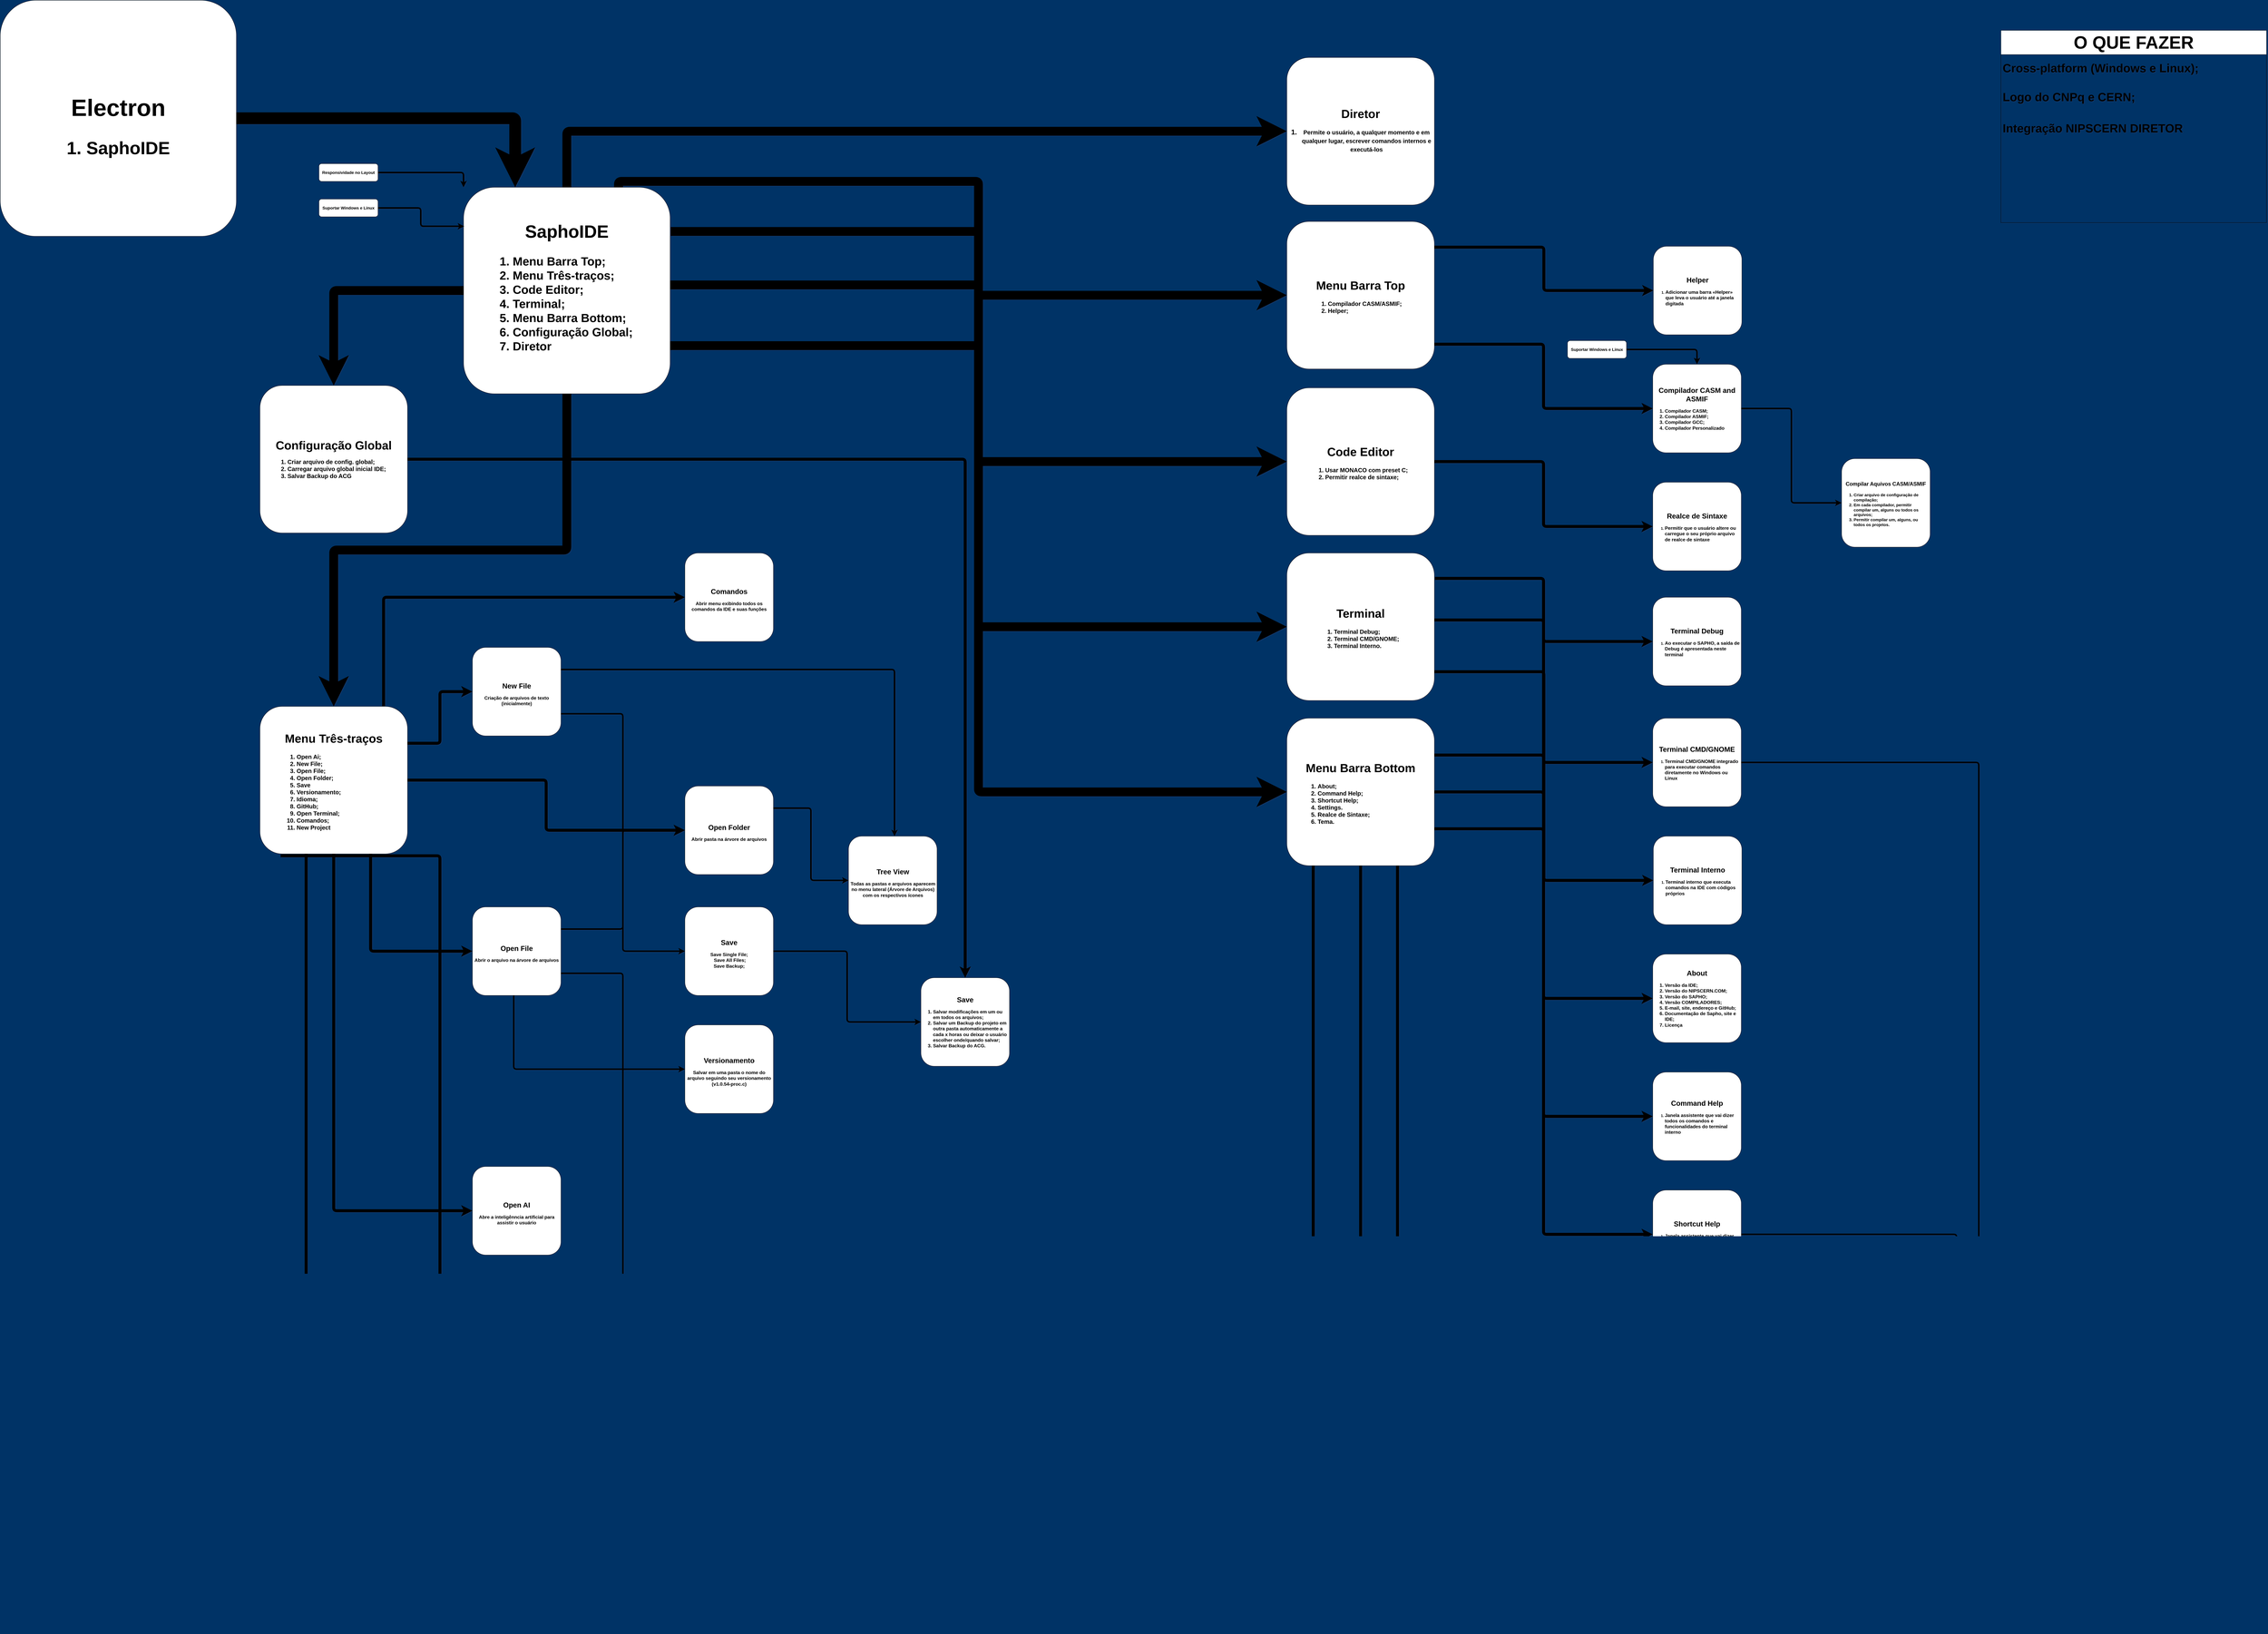 <mxfile version="24.5.3" type="device">
  <diagram name="Page-1" id="b91fa0-4r-KIM6ygSlS2">
    <mxGraphModel dx="19600" dy="12480" grid="0" gridSize="10" guides="1" tooltips="1" connect="0" arrows="1" fold="1" page="1" pageScale="1" pageWidth="2000" pageHeight="2000" background="#003366" math="0" shadow="1">
      <root>
        <mxCell id="0" />
        <mxCell id="1" parent="0" />
        <mxCell id="cDjqPKhRoQ2kevbqQMxa-1" value="&lt;h1 style=&quot;font-size: 40px;&quot;&gt;&lt;span style=&quot;background-color: initial;&quot;&gt;&lt;font style=&quot;font-size: 40px;&quot;&gt;Menu Três-traços&lt;/font&gt;&lt;/span&gt;&lt;/h1&gt;&lt;div style=&quot;font-size: 20px;&quot;&gt;&lt;ol&gt;&lt;li style=&quot;text-align: left;&quot;&gt;&lt;span style=&quot;background-color: initial;&quot;&gt;&lt;span&gt;Open Ai;&lt;/span&gt;&lt;/span&gt;&lt;/li&gt;&lt;li style=&quot;text-align: left;&quot;&gt;&lt;span style=&quot;background-color: initial;&quot;&gt;&lt;span&gt;New File;&lt;/span&gt;&lt;/span&gt;&lt;/li&gt;&lt;li style=&quot;text-align: left;&quot;&gt;&lt;span style=&quot;background-color: initial;&quot;&gt;&lt;span&gt;Open File;&lt;/span&gt;&lt;/span&gt;&lt;/li&gt;&lt;li style=&quot;text-align: left;&quot;&gt;&lt;span style=&quot;background-color: initial;&quot;&gt;&lt;span&gt;Open Folder;&lt;/span&gt;&lt;/span&gt;&lt;/li&gt;&lt;li style=&quot;text-align: left;&quot;&gt;&lt;span style=&quot;background-color: initial;&quot;&gt;&lt;span&gt;Save&lt;/span&gt;&lt;/span&gt;&lt;/li&gt;&lt;li style=&quot;text-align: left;&quot;&gt;&lt;span style=&quot;background-color: initial;&quot;&gt;&lt;span&gt;Versionamento;&lt;/span&gt;&lt;/span&gt;&lt;/li&gt;&lt;li style=&quot;text-align: left;&quot;&gt;&lt;span style=&quot;background-color: initial;&quot;&gt;&lt;span&gt;Idioma;&lt;/span&gt;&lt;/span&gt;&lt;/li&gt;&lt;li style=&quot;text-align: left;&quot;&gt;&lt;span style=&quot;background-color: initial;&quot;&gt;&lt;span&gt;GitHub;&lt;/span&gt;&lt;/span&gt;&lt;/li&gt;&lt;li style=&quot;text-align: left;&quot;&gt;&lt;span style=&quot;background-color: initial;&quot;&gt;&lt;span&gt;Open Terminal;&lt;/span&gt;&lt;/span&gt;&lt;/li&gt;&lt;li style=&quot;text-align: left;&quot;&gt;&lt;span style=&quot;background-color: initial;&quot;&gt;&lt;span&gt;Comandos;&lt;/span&gt;&lt;/span&gt;&lt;/li&gt;&lt;li style=&quot;text-align: left;&quot;&gt;&lt;span style=&quot;background-color: initial;&quot;&gt;&lt;span&gt;New Project&lt;/span&gt;&lt;/span&gt;&lt;/li&gt;&lt;/ol&gt;&lt;/div&gt;" style="whiteSpace=wrap;html=1;aspect=fixed;align=center;labelBackgroundColor=none;rounded=1;fontStyle=1;" parent="1" vertex="1">
          <mxGeometry x="-960" y="440" width="500" height="500" as="geometry" />
        </mxCell>
        <mxCell id="cDjqPKhRoQ2kevbqQMxa-14" style="edgeStyle=orthogonalEdgeStyle;rounded=1;orthogonalLoop=1;jettySize=auto;html=1;exitX=1;exitY=0.5;exitDx=0;exitDy=0;entryX=0;entryY=0.5;entryDx=0;entryDy=0;strokeWidth=10;labelBackgroundColor=none;fontColor=default;fontStyle=1" parent="1" source="cDjqPKhRoQ2kevbqQMxa-1" target="cDjqPKhRoQ2kevbqQMxa-13" edge="1">
          <mxGeometry relative="1" as="geometry">
            <mxPoint x="350" y="942" as="sourcePoint" />
            <mxPoint x="530" y="862" as="targetPoint" />
          </mxGeometry>
        </mxCell>
        <mxCell id="cDjqPKhRoQ2kevbqQMxa-15" value="&lt;h1&gt;&lt;span style=&quot;font-size: 18px;&quot;&gt;&lt;span style=&quot;font-size: 24px;&quot;&gt;Save&lt;/span&gt;&lt;/span&gt;&lt;/h1&gt;&lt;div style=&quot;font-size: 16px;&quot;&gt;&lt;div style=&quot;&quot;&gt;&lt;span&gt;Save Single File;&lt;/span&gt;&lt;/div&gt;&lt;div style=&quot;&quot;&gt;&lt;span&gt;&amp;nbsp;Save All Files;&lt;/span&gt;&lt;/div&gt;&lt;div style=&quot;&quot;&gt;&lt;span&gt;Save Backup;&lt;/span&gt;&lt;/div&gt;&lt;/div&gt;" style="whiteSpace=wrap;html=1;aspect=fixed;labelBackgroundColor=none;rounded=1;fontStyle=1" parent="1" vertex="1">
          <mxGeometry x="480" y="1120" width="300" height="300" as="geometry" />
        </mxCell>
        <mxCell id="cDjqPKhRoQ2kevbqQMxa-16" style="edgeStyle=orthogonalEdgeStyle;rounded=1;orthogonalLoop=1;jettySize=auto;html=1;exitX=1;exitY=0.75;exitDx=0;exitDy=0;entryX=0;entryY=0.5;entryDx=0;entryDy=0;strokeWidth=5;labelBackgroundColor=none;fontColor=default;fontStyle=1" parent="1" source="cDjqPKhRoQ2kevbqQMxa-6" target="cDjqPKhRoQ2kevbqQMxa-15" edge="1">
          <mxGeometry relative="1" as="geometry">
            <mxPoint x="350.0" y="807" as="sourcePoint" />
            <mxPoint x="530" y="1027" as="targetPoint" />
          </mxGeometry>
        </mxCell>
        <mxCell id="cDjqPKhRoQ2kevbqQMxa-17" value="&lt;h1&gt;&lt;span style=&quot;font-size: 18px;&quot;&gt;&lt;span style=&quot;font-size: 24px;&quot;&gt;Versionamento&lt;/span&gt;&lt;/span&gt;&lt;/h1&gt;&lt;div style=&quot;&quot;&gt;&lt;div style=&quot;&quot;&gt;&lt;font style=&quot;font-size: 16px;&quot;&gt;&lt;span&gt;Salvar em uma pasta o nome do arquivo seguindo seu versionamento (v1.0.54-proc.c)&lt;/span&gt;&lt;/font&gt;&lt;/div&gt;&lt;/div&gt;" style="whiteSpace=wrap;html=1;aspect=fixed;labelBackgroundColor=none;rounded=1;fontStyle=1" parent="1" vertex="1">
          <mxGeometry x="480" y="1520" width="300" height="300" as="geometry" />
        </mxCell>
        <mxCell id="cDjqPKhRoQ2kevbqQMxa-18" style="edgeStyle=orthogonalEdgeStyle;rounded=1;orthogonalLoop=1;jettySize=auto;html=1;entryX=0;entryY=0.5;entryDx=0;entryDy=0;strokeWidth=5;labelBackgroundColor=none;fontColor=default;exitX=0.467;exitY=1;exitDx=0;exitDy=0;exitPerimeter=0;fontStyle=1" parent="1" source="cDjqPKhRoQ2kevbqQMxa-11" target="cDjqPKhRoQ2kevbqQMxa-17" edge="1">
          <mxGeometry relative="1" as="geometry">
            <mxPoint x="116" y="852" as="sourcePoint" />
            <mxPoint x="540" y="1177" as="targetPoint" />
          </mxGeometry>
        </mxCell>
        <mxCell id="cDjqPKhRoQ2kevbqQMxa-19" value="&lt;h1&gt;&lt;span&gt;&lt;span style=&quot;&quot;&gt;Idioma&lt;/span&gt;&lt;/span&gt;&lt;/h1&gt;&lt;div style=&quot;font-size: 16px;&quot;&gt;&lt;div style=&quot;&quot;&gt;&lt;span&gt;&lt;span style=&quot;&quot;&gt;Mudar o idioma com &lt;/span&gt;&lt;font style=&quot;font-size: 16px;&quot;&gt;a &lt;/font&gt;&lt;span style=&quot;&quot;&gt;tag internacional data-i18n&lt;/span&gt;&lt;/span&gt;&lt;/div&gt;&lt;/div&gt;" style="whiteSpace=wrap;html=1;aspect=fixed;labelBackgroundColor=none;rounded=1;fontStyle=1" parent="1" vertex="1">
          <mxGeometry x="480" y="3280" width="300" height="300" as="geometry" />
        </mxCell>
        <mxCell id="cDjqPKhRoQ2kevbqQMxa-20" style="edgeStyle=orthogonalEdgeStyle;rounded=1;orthogonalLoop=1;jettySize=auto;html=1;exitX=1;exitY=0.75;exitDx=0;exitDy=0;entryX=0;entryY=0.5;entryDx=0;entryDy=0;strokeWidth=5;labelBackgroundColor=none;fontColor=default;fontStyle=1" parent="1" source="cDjqPKhRoQ2kevbqQMxa-11" target="cDjqPKhRoQ2kevbqQMxa-19" edge="1">
          <mxGeometry relative="1" as="geometry">
            <mxPoint x="360" y="992" as="sourcePoint" />
            <mxPoint x="550" y="1377" as="targetPoint" />
          </mxGeometry>
        </mxCell>
        <mxCell id="cDjqPKhRoQ2kevbqQMxa-23" value="&lt;h1&gt;&lt;span&gt;&lt;span style=&quot;&quot;&gt;Open Terminal&lt;/span&gt;&lt;/span&gt;&lt;/h1&gt;&lt;div style=&quot;&quot;&gt;&lt;div style=&quot;&quot;&gt;&lt;font style=&quot;font-size: 16px;&quot;&gt;&lt;span&gt;Abrir um dos ou todos os terminais disponíveis&lt;/span&gt;&lt;/font&gt;&lt;/div&gt;&lt;/div&gt;" style="whiteSpace=wrap;html=1;aspect=fixed;labelBackgroundColor=none;rounded=1;fontStyle=1" parent="1" vertex="1">
          <mxGeometry x="-240" y="2800" width="300" height="300" as="geometry" />
        </mxCell>
        <mxCell id="cDjqPKhRoQ2kevbqQMxa-24" style="edgeStyle=orthogonalEdgeStyle;rounded=1;orthogonalLoop=1;jettySize=auto;html=1;entryX=0;entryY=0.5;entryDx=0;entryDy=0;strokeWidth=10;labelBackgroundColor=none;fontColor=default;exitX=0.14;exitY=1.013;exitDx=0;exitDy=0;exitPerimeter=0;fontStyle=1" parent="1" source="cDjqPKhRoQ2kevbqQMxa-1" target="cDjqPKhRoQ2kevbqQMxa-23" edge="1">
          <mxGeometry relative="1" as="geometry">
            <mxPoint x="-878" y="137" as="sourcePoint" />
            <mxPoint x="550" y="1747" as="targetPoint" />
          </mxGeometry>
        </mxCell>
        <mxCell id="cDjqPKhRoQ2kevbqQMxa-25" value="&lt;h1&gt;&lt;span&gt;&lt;font style=&quot;font-size: 24px;&quot;&gt;Comandos&lt;/font&gt;&lt;/span&gt;&lt;/h1&gt;&lt;div style=&quot;font-size: 16px;&quot;&gt;&lt;div style=&quot;&quot;&gt;&lt;span&gt;Abrir menu exibindo todos os comandos da IDE e suas funções&lt;/span&gt;&lt;/div&gt;&lt;/div&gt;" style="whiteSpace=wrap;html=1;aspect=fixed;labelBackgroundColor=none;rounded=1;fontStyle=1" parent="1" vertex="1">
          <mxGeometry x="480" y="-80" width="300" height="300" as="geometry" />
        </mxCell>
        <mxCell id="cDjqPKhRoQ2kevbqQMxa-26" style="edgeStyle=orthogonalEdgeStyle;rounded=1;orthogonalLoop=1;jettySize=auto;html=1;exitX=0.838;exitY=-0.002;exitDx=0;exitDy=0;entryX=0;entryY=0.5;entryDx=0;entryDy=0;strokeWidth=10;labelBackgroundColor=none;fontColor=default;exitPerimeter=0;fontStyle=1" parent="1" source="cDjqPKhRoQ2kevbqQMxa-1" target="cDjqPKhRoQ2kevbqQMxa-25" edge="1">
          <mxGeometry relative="1" as="geometry">
            <mxPoint x="360" y="1012" as="sourcePoint" />
            <mxPoint x="560" y="1967" as="targetPoint" />
          </mxGeometry>
        </mxCell>
        <mxCell id="cDjqPKhRoQ2kevbqQMxa-29" value="&lt;h1&gt;&lt;span&gt;&lt;span style=&quot;&quot;&gt;New Project&lt;/span&gt;&lt;/span&gt;&lt;/h1&gt;&lt;div style=&quot;&quot;&gt;&lt;div style=&quot;&quot;&gt;&lt;font style=&quot;font-size: 16px;&quot;&gt;&lt;span&gt;Criar um novo projeto SAPHO de processador&lt;/span&gt;&lt;/font&gt;&lt;/div&gt;&lt;/div&gt;" style="whiteSpace=wrap;html=1;aspect=fixed;labelBackgroundColor=none;rounded=1;fontStyle=1" parent="1" vertex="1">
          <mxGeometry x="480" y="2560" width="300" height="300" as="geometry" />
        </mxCell>
        <mxCell id="cDjqPKhRoQ2kevbqQMxa-30" style="edgeStyle=orthogonalEdgeStyle;rounded=1;orthogonalLoop=1;jettySize=auto;html=1;exitX=1;exitY=0.5;exitDx=0;exitDy=0;entryX=0;entryY=0.5;entryDx=0;entryDy=0;strokeWidth=5;labelBackgroundColor=none;fontColor=default;fontStyle=1" parent="1" source="cDjqPKhRoQ2kevbqQMxa-21" target="cDjqPKhRoQ2kevbqQMxa-29" edge="1">
          <mxGeometry relative="1" as="geometry">
            <mxPoint x="343" y="975" as="sourcePoint" />
            <mxPoint x="553" y="2150" as="targetPoint" />
          </mxGeometry>
        </mxCell>
        <mxCell id="cDjqPKhRoQ2kevbqQMxa-31" value="&lt;div style=&quot;font-size: 16px;&quot;&gt;&lt;h1 style=&quot;&quot;&gt;&lt;span style=&quot;font-size: 18px;&quot;&gt;&lt;span style=&quot;font-size: 24px;&quot;&gt;SAPHO Project (spf)&lt;/span&gt;&lt;/span&gt;&lt;/h1&gt;&lt;div style=&quot;&quot;&gt;&lt;span style=&quot;&quot;&gt;&lt;span&gt;Nome do arquivo;&lt;/span&gt;&lt;/span&gt;&lt;/div&gt;&lt;div style=&quot;&quot;&gt;&lt;span style=&quot;&quot;&gt;&lt;span&gt;Diretório;&lt;/span&gt;&lt;/span&gt;&lt;/div&gt;&lt;div style=&quot;&quot;&gt;&lt;span style=&quot;&quot;&gt;&lt;span&gt;Nome do proc;&lt;/span&gt;&lt;/span&gt;&lt;/div&gt;&lt;div style=&quot;&quot;&gt;&lt;span style=&quot;&quot;&gt;&lt;span&gt;N. Bits;&lt;/span&gt;&lt;/span&gt;&lt;/div&gt;&lt;div style=&quot;&quot;&gt;&lt;span style=&quot;&quot;&gt;&lt;span&gt;Nb. Mantissa;&lt;/span&gt;&lt;/span&gt;&lt;/div&gt;&lt;div style=&quot;&quot;&gt;&lt;span style=&quot;&quot;&gt;&lt;span&gt;Nb. Expoente;&lt;/span&gt;&lt;/span&gt;&lt;/div&gt;&lt;div style=&quot;&quot;&gt;&lt;span style=&quot;&quot;&gt;&lt;span&gt;DSS;&lt;/span&gt;&lt;/span&gt;&lt;/div&gt;&lt;div style=&quot;&quot;&gt;&lt;span style=&quot;&quot;&gt;&lt;span&gt;ISS;&lt;/span&gt;&lt;/span&gt;&lt;/div&gt;&lt;div style=&quot;&quot;&gt;&lt;span style=&quot;&quot;&gt;&lt;span&gt;N. Input e Output;&lt;/span&gt;&lt;/span&gt;&lt;/div&gt;&lt;div style=&quot;&quot;&gt;&lt;span style=&quot;&quot;&gt;&lt;span&gt;Gain;&lt;/span&gt;&lt;/span&gt;&lt;/div&gt;&lt;div style=&quot;&quot;&gt;&lt;span style=&quot;&quot;&gt;&lt;span&gt;Aplicar mudanças do processador visualmente;&lt;/span&gt;&lt;/span&gt;&lt;/div&gt;&lt;div style=&quot;&quot;&gt;&lt;span style=&quot;&quot;&gt;&lt;span&gt;Criar arquivo .spf (exe/tar.gz) que abre automaticamente o projeto na IDE&lt;/span&gt;&lt;/span&gt;&lt;/div&gt;&lt;/div&gt;" style="whiteSpace=wrap;html=1;aspect=fixed;labelBackgroundColor=none;rounded=1;fontStyle=1" parent="1" vertex="1">
          <mxGeometry x="1280" y="2880" width="400" height="400" as="geometry" />
        </mxCell>
        <mxCell id="cDjqPKhRoQ2kevbqQMxa-32" style="edgeStyle=orthogonalEdgeStyle;rounded=1;orthogonalLoop=1;jettySize=auto;html=1;exitX=1;exitY=0.5;exitDx=0;exitDy=0;entryX=0;entryY=0.5;entryDx=0;entryDy=0;strokeWidth=5;labelBackgroundColor=none;fontColor=default;fontStyle=1" parent="1" source="cDjqPKhRoQ2kevbqQMxa-29" target="cDjqPKhRoQ2kevbqQMxa-31" edge="1">
          <mxGeometry relative="1" as="geometry">
            <mxPoint x="760" y="1031" as="sourcePoint" />
            <mxPoint x="963" y="2564" as="targetPoint" />
          </mxGeometry>
        </mxCell>
        <mxCell id="cDjqPKhRoQ2kevbqQMxa-52" value="&lt;div style=&quot;&quot;&gt;&lt;h1&gt;&lt;font style=&quot;font-size: 18px;&quot;&gt;&lt;span style=&quot;font-size: 24px;&quot;&gt;Tree View&lt;/span&gt;&lt;/font&gt;&lt;/h1&gt;&lt;font style=&quot;font-size: 16px;&quot;&gt;&lt;span&gt;Todas as pastas e arquivos aparecem no menu lateral (Árvore de Arquivos) com os respectivos ícones&lt;/span&gt;&lt;/font&gt;&lt;/div&gt;" style="whiteSpace=wrap;html=1;aspect=fixed;labelBackgroundColor=none;rounded=1;fontStyle=1" parent="1" vertex="1">
          <mxGeometry x="1034.5" y="880" width="300" height="300" as="geometry" />
        </mxCell>
        <mxCell id="cDjqPKhRoQ2kevbqQMxa-55" style="edgeStyle=orthogonalEdgeStyle;rounded=1;orthogonalLoop=1;jettySize=auto;html=1;exitX=1;exitY=0.25;exitDx=0;exitDy=0;entryX=0;entryY=0.5;entryDx=0;entryDy=0;strokeWidth=5;labelBackgroundColor=none;fontColor=default;fontStyle=1" parent="1" source="cDjqPKhRoQ2kevbqQMxa-13" target="cDjqPKhRoQ2kevbqQMxa-52" edge="1">
          <mxGeometry relative="1" as="geometry">
            <mxPoint x="715" y="887" as="sourcePoint" />
            <mxPoint x="1185" y="758" as="targetPoint" />
          </mxGeometry>
        </mxCell>
        <mxCell id="cDjqPKhRoQ2kevbqQMxa-59" value="&lt;h1 style=&quot;font-size: 40px;&quot;&gt;&lt;span style=&quot;background-color: initial;&quot;&gt;&lt;font style=&quot;font-size: 40px;&quot;&gt;Menu Barra Top&lt;/font&gt;&lt;/span&gt;&lt;/h1&gt;&lt;div style=&quot;font-size: 20px;&quot;&gt;&lt;ol style=&quot;&quot;&gt;&lt;li style=&quot;text-align: left;&quot;&gt;&lt;span&gt;Compilador CASM/&lt;span style=&quot;background-color: initial;&quot;&gt;ASMIF;&lt;/span&gt;&lt;/span&gt;&lt;/li&gt;&lt;li style=&quot;text-align: left;&quot;&gt;&lt;span&gt;Helper;&lt;/span&gt;&lt;/li&gt;&lt;/ol&gt;&lt;/div&gt;" style="whiteSpace=wrap;html=1;aspect=fixed;align=center;labelBackgroundColor=none;rounded=1;fontStyle=1" parent="1" vertex="1">
          <mxGeometry x="2520" y="-1204" width="500" height="500" as="geometry" />
        </mxCell>
        <mxCell id="cDjqPKhRoQ2kevbqQMxa-60" style="edgeStyle=orthogonalEdgeStyle;rounded=1;orthogonalLoop=1;jettySize=auto;html=1;exitX=1;exitY=0.5;exitDx=0;exitDy=0;entryX=0;entryY=0.5;entryDx=0;entryDy=0;strokeWidth=5;labelBackgroundColor=none;fontColor=default;fontStyle=1" parent="1" source="cDjqPKhRoQ2kevbqQMxa-15" target="cDjqPKhRoQ2kevbqQMxa-61" edge="1">
          <mxGeometry relative="1" as="geometry">
            <mxPoint x="855" y="1160" as="sourcePoint" />
            <mxPoint x="1045" y="1570" as="targetPoint" />
          </mxGeometry>
        </mxCell>
        <mxCell id="cDjqPKhRoQ2kevbqQMxa-61" value="&lt;h1&gt;&lt;span style=&quot;font-size: 18px;&quot;&gt;&lt;span style=&quot;font-size: 24px;&quot;&gt;Save&lt;/span&gt;&lt;/span&gt;&lt;/h1&gt;&lt;div style=&quot;&quot;&gt;&lt;div style=&quot;font-size: 16px;&quot;&gt;&lt;ol&gt;&lt;li style=&quot;text-align: left;&quot;&gt;&lt;span style=&quot;background-color: initial;&quot;&gt;Salvar modificações em um ou em todos os arquivos;&lt;/span&gt;&lt;/li&gt;&lt;li style=&quot;text-align: left;&quot;&gt;&lt;span style=&quot;background-color: initial;&quot;&gt;Salvar um Backup do projeto em outra pasta automaticamente a cada x horas ou deixar o usuário escolher onde/quando salvar;&lt;/span&gt;&lt;/li&gt;&lt;li style=&quot;text-align: left;&quot;&gt;&lt;span style=&quot;background-color: initial;&quot;&gt;Salvar Backup do ACG.&lt;/span&gt;&lt;/li&gt;&lt;/ol&gt;&lt;/div&gt;&lt;/div&gt;" style="whiteSpace=wrap;html=1;aspect=fixed;labelBackgroundColor=none;rounded=1;fontStyle=1" parent="1" vertex="1">
          <mxGeometry x="1280" y="1360" width="300" height="300" as="geometry" />
        </mxCell>
        <mxCell id="cDjqPKhRoQ2kevbqQMxa-64" value="&lt;h1 style=&quot;&quot;&gt;&lt;font style=&quot;font-size: 60px;&quot;&gt;SaphoIDE&lt;/font&gt;&lt;/h1&gt;&lt;h2 style=&quot;font-size: 14px;&quot;&gt;&lt;div style=&quot;text-align: left; font-size: 40px;&quot;&gt;&lt;ol&gt;&lt;li&gt;&lt;span style=&quot;background-color: initial;&quot;&gt;Menu Barra Top;&lt;/span&gt;&lt;/li&gt;&lt;li&gt;&lt;span style=&quot;background-color: initial;&quot;&gt;Menu Três-traços;&lt;/span&gt;&lt;/li&gt;&lt;li&gt;&lt;span style=&quot;background-color: initial;&quot;&gt;Code Editor;&lt;/span&gt;&lt;/li&gt;&lt;li&gt;&lt;span style=&quot;background-color: initial;&quot;&gt;Terminal;&lt;/span&gt;&lt;/li&gt;&lt;li&gt;&lt;span style=&quot;background-color: initial;&quot;&gt;Menu Barra Bottom;&lt;/span&gt;&lt;/li&gt;&lt;li&gt;&lt;span style=&quot;background-color: initial;&quot;&gt;Configuração Globa&lt;/span&gt;&lt;span style=&quot;background-color: initial;&quot;&gt;l;&lt;/span&gt;&lt;/li&gt;&lt;li&gt;&lt;span style=&quot;background-color: initial;&quot;&gt;Diretor&lt;/span&gt;&lt;/li&gt;&lt;/ol&gt;&lt;/div&gt;&lt;/h2&gt;" style="whiteSpace=wrap;html=1;aspect=fixed;align=center;labelBackgroundColor=none;rounded=1;fontStyle=1;" parent="1" vertex="1">
          <mxGeometry x="-270" y="-1320" width="700" height="700" as="geometry" />
        </mxCell>
        <mxCell id="cDjqPKhRoQ2kevbqQMxa-65" style="edgeStyle=orthogonalEdgeStyle;rounded=1;orthogonalLoop=1;jettySize=auto;html=1;exitX=0.5;exitY=1;exitDx=0;exitDy=0;strokeWidth=30;labelBackgroundColor=none;fontColor=default;entryX=0.5;entryY=0;entryDx=0;entryDy=0;fontStyle=1" parent="1" source="cDjqPKhRoQ2kevbqQMxa-64" target="cDjqPKhRoQ2kevbqQMxa-1" edge="1">
          <mxGeometry relative="1" as="geometry">
            <mxPoint x="177" y="629.43" as="sourcePoint" />
            <mxPoint x="442" y="452" as="targetPoint" />
          </mxGeometry>
        </mxCell>
        <mxCell id="cDjqPKhRoQ2kevbqQMxa-66" style="edgeStyle=orthogonalEdgeStyle;rounded=1;orthogonalLoop=1;jettySize=auto;html=1;exitX=0.75;exitY=0;exitDx=0;exitDy=0;strokeWidth=30;labelBackgroundColor=none;fontColor=default;entryX=0;entryY=0.5;entryDx=0;entryDy=0;fontStyle=1" parent="1" source="cDjqPKhRoQ2kevbqQMxa-64" target="cDjqPKhRoQ2kevbqQMxa-59" edge="1">
          <mxGeometry relative="1" as="geometry">
            <mxPoint x="778" y="190" as="sourcePoint" />
            <mxPoint x="588" y="487" as="targetPoint" />
          </mxGeometry>
        </mxCell>
        <mxCell id="cDjqPKhRoQ2kevbqQMxa-67" value="&lt;h1 style=&quot;font-size: 40px;&quot;&gt;&lt;font style=&quot;font-size: 40px;&quot;&gt;Code Editor&lt;/font&gt;&lt;/h1&gt;&lt;div style=&quot;font-size: 20px;&quot;&gt;&lt;div style=&quot;&quot;&gt;&lt;div style=&quot;text-align: left;&quot;&gt;&lt;ol&gt;&lt;li&gt;&lt;span style=&quot;background-color: initial;&quot;&gt;Usar MONACO com preset C;&lt;/span&gt;&lt;/li&gt;&lt;li&gt;&lt;span style=&quot;background-color: initial;&quot;&gt;Permitir realce de sintaxe;&lt;/span&gt;&lt;/li&gt;&lt;/ol&gt;&lt;/div&gt;&lt;/div&gt;&lt;/div&gt;" style="whiteSpace=wrap;html=1;aspect=fixed;align=center;labelBackgroundColor=none;rounded=1;fontStyle=1" parent="1" vertex="1">
          <mxGeometry x="2520" y="-640" width="500" height="500" as="geometry" />
        </mxCell>
        <mxCell id="cDjqPKhRoQ2kevbqQMxa-68" value="&lt;h1 style=&quot;font-size: 40px;&quot;&gt;&lt;font style=&quot;font-size: 40px;&quot;&gt;Terminal&lt;/font&gt;&lt;/h1&gt;&lt;h2 style=&quot;font-size: 20px;&quot;&gt;&lt;div style=&quot;&quot;&gt;&lt;div style=&quot;&quot;&gt;&lt;div style=&quot;text-align: left;&quot;&gt;&lt;ol&gt;&lt;li&gt;&lt;span style=&quot;background-color: initial;&quot;&gt;Terminal Debug;&lt;/span&gt;&lt;/li&gt;&lt;li&gt;&lt;span style=&quot;background-color: initial;&quot;&gt;Terminal CMD/GNOME;&lt;/span&gt;&lt;/li&gt;&lt;li&gt;&lt;span style=&quot;background-color: initial;&quot;&gt;Terminal Interno.&lt;/span&gt;&lt;/li&gt;&lt;/ol&gt;&lt;/div&gt;&lt;/div&gt;&lt;/div&gt;&lt;/h2&gt;" style="whiteSpace=wrap;html=1;aspect=fixed;align=center;labelBackgroundColor=none;rounded=1;fontStyle=1" parent="1" vertex="1">
          <mxGeometry x="2520" y="-80" width="500" height="500" as="geometry" />
        </mxCell>
        <mxCell id="cDjqPKhRoQ2kevbqQMxa-69" value="&lt;h1 style=&quot;font-size: 40px;&quot;&gt;&lt;font style=&quot;font-size: 40px;&quot;&gt;Menu Barra Bottom&lt;/font&gt;&lt;/h1&gt;&lt;div style=&quot;font-size: 20px;&quot;&gt;&lt;div style=&quot;text-align: left;&quot;&gt;&lt;ol&gt;&lt;li&gt;&lt;span style=&quot;background-color: initial;&quot;&gt;&lt;span&gt;About;&lt;/span&gt;&lt;/span&gt;&lt;/li&gt;&lt;li&gt;&lt;span style=&quot;background-color: initial;&quot;&gt;&lt;span&gt;Command Help;&lt;/span&gt;&lt;/span&gt;&lt;/li&gt;&lt;li&gt;&lt;span style=&quot;background-color: initial;&quot;&gt;&lt;span&gt;Shortcut Help;&lt;/span&gt;&lt;/span&gt;&lt;/li&gt;&lt;li&gt;&lt;span style=&quot;background-color: initial;&quot;&gt;&lt;span&gt;Settings.&lt;/span&gt;&lt;/span&gt;&lt;/li&gt;&lt;li&gt;&lt;span style=&quot;background-color: initial;&quot;&gt;&lt;span&gt;Realce de Sintaxe;&lt;/span&gt;&lt;/span&gt;&lt;/li&gt;&lt;li&gt;&lt;span style=&quot;background-color: initial;&quot;&gt;&lt;span&gt;Tema.&lt;/span&gt;&lt;/span&gt;&lt;/li&gt;&lt;/ol&gt;&lt;/div&gt;&lt;/div&gt;" style="whiteSpace=wrap;html=1;aspect=fixed;align=center;labelBackgroundColor=none;rounded=1;fontStyle=1" parent="1" vertex="1">
          <mxGeometry x="2520" y="480" width="500" height="500" as="geometry" />
        </mxCell>
        <mxCell id="cDjqPKhRoQ2kevbqQMxa-70" value="&lt;h1 style=&quot;font-size: 80px;&quot;&gt;&lt;font style=&quot;font-size: 80px;&quot;&gt;Electron&lt;/font&gt;&lt;/h1&gt;&lt;div style=&quot;text-align: left; font-size: 60px;&quot;&gt;&lt;span style=&quot;&quot;&gt;&lt;font style=&quot;font-size: 60px;&quot;&gt;&lt;font style=&quot;font-size: 60px;&quot;&gt;1. &lt;/font&gt;&lt;font style=&quot;font-size: 60px;&quot;&gt;SaphoIDE&lt;/font&gt;&lt;/font&gt;&lt;/span&gt;&lt;/div&gt;" style="whiteSpace=wrap;html=1;aspect=fixed;align=center;labelBackgroundColor=none;rounded=1;fontStyle=1;" parent="1" vertex="1">
          <mxGeometry x="-1840" y="-1954" width="800" height="800" as="geometry" />
        </mxCell>
        <mxCell id="cDjqPKhRoQ2kevbqQMxa-71" style="edgeStyle=orthogonalEdgeStyle;rounded=1;orthogonalLoop=1;jettySize=auto;html=1;strokeWidth=30;labelBackgroundColor=none;fontColor=default;entryX=0;entryY=0.5;entryDx=0;entryDy=0;exitX=1.003;exitY=0.214;exitDx=0;exitDy=0;exitPerimeter=0;fontStyle=1" parent="1" source="cDjqPKhRoQ2kevbqQMxa-64" target="cDjqPKhRoQ2kevbqQMxa-67" edge="1">
          <mxGeometry relative="1" as="geometry">
            <mxPoint x="555" y="-1050" as="sourcePoint" />
            <mxPoint x="746" y="272" as="targetPoint" />
          </mxGeometry>
        </mxCell>
        <mxCell id="cDjqPKhRoQ2kevbqQMxa-72" style="edgeStyle=orthogonalEdgeStyle;rounded=1;orthogonalLoop=1;jettySize=auto;html=1;exitX=1;exitY=0.473;exitDx=0;exitDy=0;strokeWidth=30;labelBackgroundColor=none;fontColor=default;entryX=0;entryY=0.5;entryDx=0;entryDy=0;exitPerimeter=0;fontStyle=1" parent="1" source="cDjqPKhRoQ2kevbqQMxa-64" target="cDjqPKhRoQ2kevbqQMxa-68" edge="1">
          <mxGeometry relative="1" as="geometry">
            <mxPoint x="626" y="243" as="sourcePoint" />
            <mxPoint x="1142" y="480" as="targetPoint" />
          </mxGeometry>
        </mxCell>
        <mxCell id="cDjqPKhRoQ2kevbqQMxa-73" style="edgeStyle=orthogonalEdgeStyle;rounded=1;orthogonalLoop=1;jettySize=auto;html=1;strokeWidth=30;labelBackgroundColor=none;fontColor=default;entryX=0;entryY=0.5;entryDx=0;entryDy=0;exitX=1;exitY=0.767;exitDx=0;exitDy=0;exitPerimeter=0;fontStyle=1" parent="1" source="cDjqPKhRoQ2kevbqQMxa-64" target="cDjqPKhRoQ2kevbqQMxa-69" edge="1">
          <mxGeometry relative="1" as="geometry">
            <mxPoint x="615" y="-530" as="sourcePoint" />
            <mxPoint x="1436" y="793" as="targetPoint" />
          </mxGeometry>
        </mxCell>
        <mxCell id="cDjqPKhRoQ2kevbqQMxa-74" style="edgeStyle=orthogonalEdgeStyle;rounded=1;orthogonalLoop=1;jettySize=auto;html=1;exitX=1;exitY=0.5;exitDx=0;exitDy=0;strokeWidth=40;labelBackgroundColor=none;fontColor=default;entryX=0.25;entryY=0;entryDx=0;entryDy=0;fontStyle=1" parent="1" source="cDjqPKhRoQ2kevbqQMxa-70" target="cDjqPKhRoQ2kevbqQMxa-64" edge="1">
          <mxGeometry relative="1" as="geometry">
            <mxPoint x="-241" y="-637" as="sourcePoint" />
            <mxPoint x="979" y="-644" as="targetPoint" />
          </mxGeometry>
        </mxCell>
        <mxCell id="cDjqPKhRoQ2kevbqQMxa-77" value="" style="edgeStyle=orthogonalEdgeStyle;rounded=1;orthogonalLoop=1;jettySize=auto;html=1;exitX=0.5;exitY=1;exitDx=0;exitDy=0;entryX=0;entryY=0.5;entryDx=0;entryDy=0;strokeWidth=10;labelBackgroundColor=none;fontColor=default;fontStyle=1" parent="1" source="cDjqPKhRoQ2kevbqQMxa-1" target="cDjqPKhRoQ2kevbqQMxa-2" edge="1">
          <mxGeometry relative="1" as="geometry">
            <mxPoint x="-737" y="252" as="sourcePoint" />
            <mxPoint x="1270" y="2262" as="targetPoint" />
          </mxGeometry>
        </mxCell>
        <mxCell id="cDjqPKhRoQ2kevbqQMxa-2" value="&lt;h1&gt;&lt;font style=&quot;font-size: 18px;&quot;&gt;&lt;span style=&quot;font-size: 24px;&quot;&gt;Open AI&lt;/span&gt;&lt;/font&gt;&lt;/h1&gt;&lt;div style=&quot;&quot;&gt;&lt;font style=&quot;font-size: 16px;&quot;&gt;&lt;span&gt;Abre a inteligênncia artificial para assistir o usuário&lt;/span&gt;&lt;/font&gt;&lt;/div&gt;" style="whiteSpace=wrap;html=1;aspect=fixed;labelBackgroundColor=none;rounded=1;fontStyle=1" parent="1" vertex="1">
          <mxGeometry x="-240" y="2000" width="300" height="300" as="geometry" />
        </mxCell>
        <mxCell id="cDjqPKhRoQ2kevbqQMxa-78" value="" style="edgeStyle=orthogonalEdgeStyle;rounded=1;orthogonalLoop=1;jettySize=auto;html=1;exitX=1;exitY=0.25;exitDx=0;exitDy=0;entryX=0;entryY=0.5;entryDx=0;entryDy=0;strokeWidth=10;labelBackgroundColor=none;fontColor=default;fontStyle=1" parent="1" source="cDjqPKhRoQ2kevbqQMxa-1" target="cDjqPKhRoQ2kevbqQMxa-6" edge="1">
          <mxGeometry relative="1" as="geometry">
            <mxPoint x="-737" y="252" as="sourcePoint" />
            <mxPoint x="620" y="1266" as="targetPoint" />
          </mxGeometry>
        </mxCell>
        <mxCell id="cDjqPKhRoQ2kevbqQMxa-6" value="&lt;h1 style=&quot;font-size: 24px;&quot;&gt;&lt;font style=&quot;font-size: 24px;&quot;&gt;&lt;span style=&quot;&quot;&gt;New File&lt;/span&gt;&lt;/font&gt;&lt;/h1&gt;&lt;div style=&quot;font-size: 16px;&quot;&gt;&lt;font style=&quot;font-size: 16px;&quot;&gt;Criação de arquivos de texto (inicialmente)&lt;/font&gt;&lt;/div&gt;" style="whiteSpace=wrap;html=1;aspect=fixed;labelBackgroundColor=none;rounded=1;fontStyle=1;" parent="1" vertex="1">
          <mxGeometry x="-240" y="240" width="300" height="300" as="geometry" />
        </mxCell>
        <mxCell id="cDjqPKhRoQ2kevbqQMxa-79" value="" style="edgeStyle=orthogonalEdgeStyle;rounded=1;orthogonalLoop=1;jettySize=auto;html=1;exitX=0.75;exitY=1;exitDx=0;exitDy=0;entryX=0;entryY=0.5;entryDx=0;entryDy=0;strokeWidth=10;labelBackgroundColor=none;fontColor=default;fontStyle=1" parent="1" source="cDjqPKhRoQ2kevbqQMxa-1" target="cDjqPKhRoQ2kevbqQMxa-11" edge="1">
          <mxGeometry relative="1" as="geometry">
            <mxPoint x="-737" y="252" as="sourcePoint" />
            <mxPoint x="880" y="1657" as="targetPoint" />
          </mxGeometry>
        </mxCell>
        <mxCell id="cDjqPKhRoQ2kevbqQMxa-11" value="&lt;h1&gt;&lt;font style=&quot;font-size: 18px;&quot;&gt;&lt;span style=&quot;font-size: 24px;&quot;&gt;Open File&lt;/span&gt;&lt;/font&gt;&lt;/h1&gt;&lt;div&gt;&lt;div style=&quot;&quot;&gt;&lt;font style=&quot;font-size: 16px;&quot;&gt;&lt;span&gt;Abrir o arquivo na árvore de arquivos&lt;/span&gt;&lt;/font&gt;&lt;/div&gt;&lt;/div&gt;" style="whiteSpace=wrap;html=1;aspect=fixed;labelBackgroundColor=none;rounded=1;fontStyle=1" parent="1" vertex="1">
          <mxGeometry x="-240" y="1120" width="300" height="300" as="geometry" />
        </mxCell>
        <mxCell id="cDjqPKhRoQ2kevbqQMxa-80" value="" style="edgeStyle=orthogonalEdgeStyle;rounded=1;orthogonalLoop=1;jettySize=auto;html=1;exitX=0.313;exitY=1;exitDx=0;exitDy=0;entryX=0;entryY=0.5;entryDx=0;entryDy=0;strokeWidth=10;labelBackgroundColor=none;fontColor=default;exitPerimeter=0;fontStyle=1" parent="1" source="cDjqPKhRoQ2kevbqQMxa-1" target="cDjqPKhRoQ2kevbqQMxa-21" edge="1">
          <mxGeometry relative="1" as="geometry">
            <mxPoint x="-27" y="252" as="sourcePoint" />
            <mxPoint x="1404" y="2465" as="targetPoint" />
          </mxGeometry>
        </mxCell>
        <mxCell id="cDjqPKhRoQ2kevbqQMxa-21" value="&lt;h1&gt;&lt;span style=&quot;&quot;&gt;&lt;font style=&quot;font-size: 24px;&quot;&gt;GitHub&lt;/font&gt;&lt;/span&gt;&lt;/h1&gt;&lt;div style=&quot;&quot;&gt;&lt;div style=&quot;&quot;&gt;&lt;font style=&quot;font-size: 16px;&quot;&gt;&lt;span&gt;Integração com o GitHub para salvar arquivos no repositório&lt;/span&gt;&lt;/font&gt;&lt;/div&gt;&lt;/div&gt;" style="whiteSpace=wrap;html=1;aspect=fixed;labelBackgroundColor=none;rounded=1;fontStyle=1" parent="1" vertex="1">
          <mxGeometry x="-240" y="2400" width="300" height="300" as="geometry" />
        </mxCell>
        <mxCell id="cDjqPKhRoQ2kevbqQMxa-81" value="" style="edgeStyle=orthogonalEdgeStyle;rounded=1;orthogonalLoop=1;jettySize=auto;html=1;exitX=1;exitY=0.25;exitDx=0;exitDy=0;entryX=0;entryY=0.5;entryDx=0;entryDy=0;strokeWidth=5;labelBackgroundColor=none;fontColor=default;fontStyle=1" parent="1" source="cDjqPKhRoQ2kevbqQMxa-11" target="cDjqPKhRoQ2kevbqQMxa-13" edge="1">
          <mxGeometry relative="1" as="geometry">
            <mxPoint x="177" y="755" as="sourcePoint" />
            <mxPoint x="846" y="517" as="targetPoint" />
          </mxGeometry>
        </mxCell>
        <mxCell id="cDjqPKhRoQ2kevbqQMxa-82" value="&lt;h1&gt;&lt;span&gt;&lt;span style=&quot;&quot;&gt;Compilador CASM and ASMIF&lt;/span&gt;&lt;/span&gt;&lt;/h1&gt;&lt;div style=&quot;text-align: left; font-size: 16px;&quot;&gt;&lt;ol&gt;&lt;li&gt;&lt;span style=&quot;background-color: initial;&quot;&gt;&lt;span&gt;Compilador CASM;&lt;/span&gt;&lt;/span&gt;&lt;/li&gt;&lt;li&gt;&lt;span style=&quot;background-color: initial;&quot;&gt;&lt;span&gt;Compilador ASMIF;&lt;/span&gt;&lt;/span&gt;&lt;/li&gt;&lt;li&gt;&lt;span style=&quot;background-color: initial;&quot;&gt;&lt;span&gt;Compilador GCC;&lt;/span&gt;&lt;/span&gt;&lt;/li&gt;&lt;li&gt;&lt;span style=&quot;background-color: initial;&quot;&gt;&lt;span&gt;Compilador Personalizado&lt;/span&gt;&lt;/span&gt;&lt;/li&gt;&lt;/ol&gt;&lt;/div&gt;" style="whiteSpace=wrap;html=1;aspect=fixed;labelBackgroundColor=none;rounded=1;fontStyle=1" parent="1" vertex="1">
          <mxGeometry x="3760" y="-720" width="300" height="300" as="geometry" />
        </mxCell>
        <mxCell id="cDjqPKhRoQ2kevbqQMxa-83" value="" style="edgeStyle=orthogonalEdgeStyle;rounded=1;orthogonalLoop=1;jettySize=auto;html=1;entryX=0;entryY=0.5;entryDx=0;entryDy=0;strokeWidth=10;labelBackgroundColor=none;fontColor=default;exitX=1;exitY=0.832;exitDx=0;exitDy=0;exitPerimeter=0;fontStyle=1" parent="1" source="cDjqPKhRoQ2kevbqQMxa-59" target="cDjqPKhRoQ2kevbqQMxa-82" edge="1">
          <mxGeometry relative="1" as="geometry">
            <mxPoint x="2712" y="-1032" as="sourcePoint" />
            <mxPoint x="2884" y="513" as="targetPoint" />
          </mxGeometry>
        </mxCell>
        <mxCell id="cDjqPKhRoQ2kevbqQMxa-88" style="edgeStyle=orthogonalEdgeStyle;rounded=1;orthogonalLoop=1;jettySize=auto;html=1;exitX=1;exitY=0.5;exitDx=0;exitDy=0;entryX=0.003;entryY=0.189;entryDx=0;entryDy=0;fontSize=5;strokeWidth=5;shadow=0;curved=0;entryPerimeter=0;labelBackgroundColor=none;fontColor=default;fontStyle=1" parent="1" source="cDjqPKhRoQ2kevbqQMxa-87" target="cDjqPKhRoQ2kevbqQMxa-64" edge="1">
          <mxGeometry relative="1" as="geometry" />
        </mxCell>
        <mxCell id="cDjqPKhRoQ2kevbqQMxa-87" value="&lt;font style=&quot;font-size: 14px;&quot;&gt;&lt;span&gt;Suportar Windows e Linux&lt;/span&gt;&lt;/font&gt;" style="rounded=1;whiteSpace=wrap;html=1;fontStyle=1;labelBackgroundColor=none;" parent="1" vertex="1">
          <mxGeometry x="-760" y="-1280" width="200" height="60" as="geometry" />
        </mxCell>
        <mxCell id="cDjqPKhRoQ2kevbqQMxa-89" style="edgeStyle=orthogonalEdgeStyle;rounded=1;orthogonalLoop=1;jettySize=auto;html=1;exitX=1;exitY=0.5;exitDx=0;exitDy=0;entryX=0.5;entryY=0;entryDx=0;entryDy=0;fontSize=5;strokeWidth=5;shadow=0;curved=0;labelBackgroundColor=none;fontColor=default;fontStyle=1" parent="1" source="cDjqPKhRoQ2kevbqQMxa-90" target="cDjqPKhRoQ2kevbqQMxa-82" edge="1">
          <mxGeometry relative="1" as="geometry">
            <mxPoint x="2447" y="-530" as="targetPoint" />
          </mxGeometry>
        </mxCell>
        <mxCell id="cDjqPKhRoQ2kevbqQMxa-90" value="&lt;span&gt;&lt;font style=&quot;font-size: 14px;&quot;&gt;Suportar Windows e Linux&lt;/font&gt;&lt;/span&gt;" style="rounded=1;whiteSpace=wrap;html=1;labelBackgroundColor=none;fontStyle=1" parent="1" vertex="1">
          <mxGeometry x="3471" y="-800" width="200" height="60" as="geometry" />
        </mxCell>
        <mxCell id="cDjqPKhRoQ2kevbqQMxa-92" value="&lt;h1&gt;&lt;font style=&quot;font-size: 24px;&quot;&gt;Helper&lt;/font&gt;&lt;/h1&gt;&lt;div style=&quot;text-align: left;&quot;&gt;&lt;ol style=&quot;&quot;&gt;&lt;li style=&quot;&quot;&gt;&lt;font style=&quot;font-size: 16px;&quot;&gt;&lt;span&gt;Adicionar uma barra «Helper» que leva o usuário até a janela digitada&lt;/span&gt;&lt;/font&gt;&lt;/li&gt;&lt;/ol&gt;&lt;/div&gt;" style="whiteSpace=wrap;html=1;aspect=fixed;labelBackgroundColor=none;rounded=1;fontStyle=1" parent="1" vertex="1">
          <mxGeometry x="3762" y="-1120" width="300" height="300" as="geometry" />
        </mxCell>
        <mxCell id="cDjqPKhRoQ2kevbqQMxa-93" value="" style="edgeStyle=orthogonalEdgeStyle;rounded=1;orthogonalLoop=1;jettySize=auto;html=1;exitX=1;exitY=0.174;exitDx=0;exitDy=0;entryX=0;entryY=0.5;entryDx=0;entryDy=0;strokeWidth=10;labelBackgroundColor=none;fontColor=default;exitPerimeter=0;fontStyle=1" parent="1" source="cDjqPKhRoQ2kevbqQMxa-59" target="cDjqPKhRoQ2kevbqQMxa-92" edge="1">
          <mxGeometry relative="1" as="geometry">
            <mxPoint x="2038" y="-324" as="sourcePoint" />
            <mxPoint x="2307" y="-381" as="targetPoint" />
          </mxGeometry>
        </mxCell>
        <mxCell id="cDjqPKhRoQ2kevbqQMxa-94" value="&lt;h1 style=&quot;&quot;&gt;&lt;font style=&quot;font-size: 40px;&quot;&gt;Diretor&lt;/font&gt;&lt;/h1&gt;&lt;h1 style=&quot;&quot;&gt;&lt;ol&gt;&lt;li&gt;&lt;span style=&quot;background-color: initial; font-size: 20px; text-align: left;&quot;&gt;Permite o usuário, a qualquer momento e em qualquer lugar, escrever comandos internos e executá-los&lt;/span&gt;&lt;/li&gt;&lt;/ol&gt;&lt;/h1&gt;" style="whiteSpace=wrap;html=1;aspect=fixed;align=center;labelBackgroundColor=none;rounded=1;fontStyle=1" parent="1" vertex="1">
          <mxGeometry x="2520" y="-1760" width="500" height="500" as="geometry" />
        </mxCell>
        <mxCell id="cDjqPKhRoQ2kevbqQMxa-95" style="edgeStyle=orthogonalEdgeStyle;rounded=1;orthogonalLoop=1;jettySize=auto;html=1;strokeWidth=30;labelBackgroundColor=none;fontColor=default;entryX=0;entryY=0.5;entryDx=0;entryDy=0;exitX=0.5;exitY=0;exitDx=0;exitDy=0;fontStyle=1" parent="1" source="cDjqPKhRoQ2kevbqQMxa-64" target="cDjqPKhRoQ2kevbqQMxa-94" edge="1">
          <mxGeometry relative="1" as="geometry">
            <mxPoint x="409" y="-633" as="sourcePoint" />
            <mxPoint x="1758" y="-324" as="targetPoint" />
          </mxGeometry>
        </mxCell>
        <mxCell id="cDjqPKhRoQ2kevbqQMxa-96" value="&lt;h1&gt;&lt;span style=&quot;&quot;&gt;Realce de Sintaxe&lt;/span&gt;&lt;/h1&gt;&lt;div style=&quot;text-align: left;&quot;&gt;&lt;ol style=&quot;&quot;&gt;&lt;li style=&quot;&quot;&gt;&lt;font style=&quot;font-size: 16px;&quot;&gt;&lt;span&gt;Permitir que o usuário altere ou carregue o seu próprio arquivo de realce de sintaxe&lt;/span&gt;&lt;/font&gt;&lt;/li&gt;&lt;/ol&gt;&lt;/div&gt;" style="whiteSpace=wrap;html=1;aspect=fixed;labelBackgroundColor=none;rounded=1;fontStyle=1" parent="1" vertex="1">
          <mxGeometry x="3760" y="-320" width="300" height="300" as="geometry" />
        </mxCell>
        <mxCell id="cDjqPKhRoQ2kevbqQMxa-97" value="" style="edgeStyle=orthogonalEdgeStyle;rounded=1;orthogonalLoop=1;jettySize=auto;html=1;exitX=1;exitY=0.5;exitDx=0;exitDy=0;entryX=0;entryY=0.5;entryDx=0;entryDy=0;strokeWidth=10;labelBackgroundColor=none;fontColor=default;fontStyle=1" parent="1" source="cDjqPKhRoQ2kevbqQMxa-67" target="cDjqPKhRoQ2kevbqQMxa-96" edge="1">
          <mxGeometry relative="1" as="geometry">
            <mxPoint x="2200" y="-24" as="sourcePoint" />
            <mxPoint x="2528" y="164" as="targetPoint" />
          </mxGeometry>
        </mxCell>
        <mxCell id="cDjqPKhRoQ2kevbqQMxa-98" value="&lt;h1 style=&quot;font-size: 24px;&quot;&gt;Terminal Debug&lt;/h1&gt;&lt;div style=&quot;text-align: left;&quot;&gt;&lt;ol&gt;&lt;li&gt;&lt;span&gt;&lt;font style=&quot;font-size: 16px;&quot;&gt;Ao executar o SAPHO, a saída de Debug é apresentada neste terminal&lt;/font&gt;&lt;/span&gt;&lt;/li&gt;&lt;/ol&gt;&lt;/div&gt;" style="whiteSpace=wrap;html=1;aspect=fixed;align=center;labelBackgroundColor=none;rounded=1;fontStyle=1" parent="1" vertex="1">
          <mxGeometry x="3760" y="70" width="300" height="300" as="geometry" />
        </mxCell>
        <mxCell id="cDjqPKhRoQ2kevbqQMxa-100" value="" style="edgeStyle=orthogonalEdgeStyle;rounded=1;orthogonalLoop=1;jettySize=auto;html=1;entryX=0;entryY=0.5;entryDx=0;entryDy=0;strokeWidth=10;labelBackgroundColor=none;fontColor=default;exitX=1.004;exitY=0.172;exitDx=0;exitDy=0;exitPerimeter=0;fontStyle=1" parent="1" source="cDjqPKhRoQ2kevbqQMxa-68" target="cDjqPKhRoQ2kevbqQMxa-98" edge="1">
          <mxGeometry relative="1" as="geometry">
            <mxPoint x="2554" y="486" as="sourcePoint" />
            <mxPoint x="2740" y="498" as="targetPoint" />
          </mxGeometry>
        </mxCell>
        <mxCell id="cDjqPKhRoQ2kevbqQMxa-101" value="&lt;h1 style=&quot;font-size: 24px;&quot;&gt;Terminal CMD/GNOME&lt;/h1&gt;&lt;div style=&quot;text-align: left;&quot;&gt;&lt;ol&gt;&lt;li&gt;&lt;font style=&quot;font-size: 16px;&quot;&gt;&lt;span&gt;Terminal CMD/GNOME  integrado para executar comandos diretamente no Windows ou Linux&lt;/span&gt;&lt;/font&gt;&lt;/li&gt;&lt;/ol&gt;&lt;/div&gt;" style="whiteSpace=wrap;html=1;aspect=fixed;align=center;labelBackgroundColor=none;rounded=1;fontStyle=1" parent="1" vertex="1">
          <mxGeometry x="3760" y="480" width="300" height="300" as="geometry" />
        </mxCell>
        <mxCell id="cDjqPKhRoQ2kevbqQMxa-102" value="" style="edgeStyle=orthogonalEdgeStyle;rounded=1;orthogonalLoop=1;jettySize=auto;html=1;entryX=0;entryY=0.5;entryDx=0;entryDy=0;strokeWidth=10;labelBackgroundColor=none;fontColor=default;exitX=1;exitY=0.454;exitDx=0;exitDy=0;exitPerimeter=0;fontStyle=1" parent="1" source="cDjqPKhRoQ2kevbqQMxa-68" target="cDjqPKhRoQ2kevbqQMxa-101" edge="1">
          <mxGeometry relative="1" as="geometry">
            <mxPoint x="2404" y="417" as="sourcePoint" />
            <mxPoint x="2818" y="387" as="targetPoint" />
          </mxGeometry>
        </mxCell>
        <mxCell id="cDjqPKhRoQ2kevbqQMxa-103" value="&lt;h1 style=&quot;font-size: 24px;&quot;&gt;Terminal Interno&lt;/h1&gt;&lt;div style=&quot;text-align: left;&quot;&gt;&lt;ol&gt;&lt;li&gt;&lt;font style=&quot;font-size: 16px;&quot;&gt;&lt;span&gt;Terminal interno que executa comandos na IDE com códigos próprios&lt;/span&gt;&lt;/font&gt;&lt;/li&gt;&lt;/ol&gt;&lt;/div&gt;" style="whiteSpace=wrap;html=1;aspect=fixed;align=center;labelBackgroundColor=none;rounded=1;fontStyle=1" parent="1" vertex="1">
          <mxGeometry x="3762" y="880" width="300" height="300" as="geometry" />
        </mxCell>
        <mxCell id="cDjqPKhRoQ2kevbqQMxa-104" value="" style="edgeStyle=orthogonalEdgeStyle;rounded=1;orthogonalLoop=1;jettySize=auto;html=1;strokeWidth=10;labelBackgroundColor=none;fontColor=default;entryX=0;entryY=0.5;entryDx=0;entryDy=0;exitX=1.001;exitY=0.805;exitDx=0;exitDy=0;exitPerimeter=0;fontStyle=1" parent="1" source="cDjqPKhRoQ2kevbqQMxa-68" target="cDjqPKhRoQ2kevbqQMxa-103" edge="1">
          <mxGeometry relative="1" as="geometry">
            <mxPoint x="2713" y="625" as="sourcePoint" />
            <mxPoint x="2792" y="922" as="targetPoint" />
          </mxGeometry>
        </mxCell>
        <mxCell id="cDjqPKhRoQ2kevbqQMxa-105" value="&lt;h1&gt;&lt;span&gt;&lt;span style=&quot;font-size: 18px;&quot;&gt;Compilar Aquivos CASM/ASMIF&lt;/span&gt;&lt;/span&gt;&lt;/h1&gt;&lt;div style=&quot;text-align: left; font-size: 14px;&quot;&gt;&lt;ol&gt;&lt;li&gt;&lt;span&gt;Criar arquivo de configuração de compilação;&lt;/span&gt;&lt;/li&gt;&lt;li&gt;&lt;span&gt;Em cada compilador, permitir compilar um, alguns ou todos os arquivos;&lt;/span&gt;&lt;/li&gt;&lt;li&gt;&lt;span&gt;Permitir compilar um, alguns, ou todos os projetos.&lt;/span&gt;&lt;/li&gt;&lt;/ol&gt;&lt;/div&gt;" style="whiteSpace=wrap;html=1;aspect=fixed;labelBackgroundColor=none;rounded=1;fontStyle=1" parent="1" vertex="1">
          <mxGeometry x="4400" y="-400" width="300" height="300" as="geometry" />
        </mxCell>
        <mxCell id="cDjqPKhRoQ2kevbqQMxa-106" value="" style="edgeStyle=orthogonalEdgeStyle;rounded=1;orthogonalLoop=1;jettySize=auto;html=1;exitX=1;exitY=0.5;exitDx=0;exitDy=0;entryX=0;entryY=0.5;entryDx=0;entryDy=0;strokeWidth=5;labelBackgroundColor=none;fontColor=default;fontStyle=1" parent="1" source="cDjqPKhRoQ2kevbqQMxa-82" target="cDjqPKhRoQ2kevbqQMxa-105" edge="1">
          <mxGeometry relative="1" as="geometry">
            <mxPoint x="2675" y="-436" as="sourcePoint" />
            <mxPoint x="2944" y="-493" as="targetPoint" />
          </mxGeometry>
        </mxCell>
        <mxCell id="cDjqPKhRoQ2kevbqQMxa-107" value="&lt;h1 style=&quot;&quot;&gt;&lt;span style=&quot;text-align: left; background-color: initial;&quot;&gt;&lt;font style=&quot;font-size: 40px;&quot;&gt;Configuração Global&lt;/font&gt;&lt;/span&gt;&lt;/h1&gt;&lt;div style=&quot;font-size: 20px;&quot; align=&quot;left&quot;&gt;&lt;ol&gt;&lt;li&gt;&lt;span&gt;Criar arquivo de config. global;&lt;/span&gt;&lt;/li&gt;&lt;li&gt;&lt;span&gt;Carregar arquivo global inicial IDE;&lt;/span&gt;&lt;/li&gt;&lt;li&gt;&lt;span&gt;Salvar Backup do ACG&lt;/span&gt;&lt;/li&gt;&lt;/ol&gt;&lt;/div&gt;" style="whiteSpace=wrap;html=1;aspect=fixed;align=center;labelBackgroundColor=none;rounded=1;fontStyle=1;" parent="1" vertex="1">
          <mxGeometry x="-960" y="-648" width="500" height="500" as="geometry" />
        </mxCell>
        <mxCell id="cDjqPKhRoQ2kevbqQMxa-108" style="edgeStyle=orthogonalEdgeStyle;rounded=1;orthogonalLoop=1;jettySize=auto;html=1;exitX=0;exitY=0.5;exitDx=0;exitDy=0;strokeWidth=30;labelBackgroundColor=none;fontColor=default;entryX=0.5;entryY=0;entryDx=0;entryDy=0;fontStyle=1" parent="1" source="cDjqPKhRoQ2kevbqQMxa-64" target="cDjqPKhRoQ2kevbqQMxa-107" edge="1">
          <mxGeometry relative="1" as="geometry">
            <mxPoint x="136" y="-128" as="sourcePoint" />
            <mxPoint x="-553" y="-524" as="targetPoint" />
          </mxGeometry>
        </mxCell>
        <mxCell id="cDjqPKhRoQ2kevbqQMxa-109" value="&lt;font size=&quot;1&quot;&gt;&lt;span style=&quot;font-size: 14px;&quot;&gt;Responsividade no Layout&lt;/span&gt;&lt;/font&gt;" style="rounded=1;whiteSpace=wrap;html=1;fontStyle=1;labelBackgroundColor=none;" parent="1" vertex="1">
          <mxGeometry x="-760" y="-1400" width="200" height="60" as="geometry" />
        </mxCell>
        <mxCell id="cDjqPKhRoQ2kevbqQMxa-110" style="edgeStyle=orthogonalEdgeStyle;rounded=1;orthogonalLoop=1;jettySize=auto;html=1;exitX=1;exitY=0.5;exitDx=0;exitDy=0;entryX=0;entryY=0;entryDx=0;entryDy=0;fontSize=5;strokeWidth=5;shadow=0;curved=0;labelBackgroundColor=none;fontColor=default;fontStyle=1" parent="1" source="cDjqPKhRoQ2kevbqQMxa-109" target="cDjqPKhRoQ2kevbqQMxa-64" edge="1">
          <mxGeometry relative="1" as="geometry">
            <mxPoint x="77" y="-502" as="sourcePoint" />
            <mxPoint x="201" y="-404" as="targetPoint" />
          </mxGeometry>
        </mxCell>
        <mxCell id="cDjqPKhRoQ2kevbqQMxa-112" style="edgeStyle=orthogonalEdgeStyle;rounded=1;orthogonalLoop=1;jettySize=auto;html=1;exitX=1;exitY=0.5;exitDx=0;exitDy=0;strokeWidth=10;labelBackgroundColor=none;fontColor=default;entryX=0.5;entryY=0;entryDx=0;entryDy=0;fontStyle=1" parent="1" source="cDjqPKhRoQ2kevbqQMxa-107" target="cDjqPKhRoQ2kevbqQMxa-61" edge="1">
          <mxGeometry relative="1" as="geometry">
            <mxPoint x="565" y="-538" as="sourcePoint" />
            <mxPoint x="1933" y="1128" as="targetPoint" />
          </mxGeometry>
        </mxCell>
        <mxCell id="cDjqPKhRoQ2kevbqQMxa-114" value="&lt;h1 style=&quot;font-size: 24px;&quot;&gt;About&lt;/h1&gt;&lt;div style=&quot;text-align: left; font-size: 16px;&quot;&gt;&lt;ol&gt;&lt;li&gt;&lt;span&gt;Versão da IDE;&lt;/span&gt;&lt;/li&gt;&lt;li&gt;&lt;span&gt;Versão do NIPSCERN.COM;&lt;/span&gt;&lt;/li&gt;&lt;li&gt;&lt;span&gt;Versão do SAPHO;&lt;/span&gt;&lt;/li&gt;&lt;li&gt;&lt;span&gt;Versão COMPILADORES;&lt;/span&gt;&lt;/li&gt;&lt;li&gt;&lt;span&gt;E-mail, site, endereço e GitHub;&lt;/span&gt;&lt;/li&gt;&lt;li&gt;&lt;span&gt;Documentação de Sapho, site e IDE;&lt;/span&gt;&lt;/li&gt;&lt;li&gt;&lt;span&gt;Licença&lt;/span&gt;&lt;/li&gt;&lt;/ol&gt;&lt;/div&gt;" style="whiteSpace=wrap;html=1;aspect=fixed;align=center;labelBackgroundColor=none;rounded=1;fontStyle=1" parent="1" vertex="1">
          <mxGeometry x="3760" y="1280" width="300" height="300" as="geometry" />
        </mxCell>
        <mxCell id="cDjqPKhRoQ2kevbqQMxa-115" style="edgeStyle=orthogonalEdgeStyle;rounded=1;orthogonalLoop=1;jettySize=auto;html=1;exitX=1;exitY=0.25;exitDx=0;exitDy=0;strokeWidth=10;labelBackgroundColor=none;fontColor=default;entryX=0;entryY=0.5;entryDx=0;entryDy=0;fontStyle=1" parent="1" source="cDjqPKhRoQ2kevbqQMxa-69" target="cDjqPKhRoQ2kevbqQMxa-114" edge="1">
          <mxGeometry relative="1" as="geometry">
            <mxPoint x="1160" y="-158" as="sourcePoint" />
            <mxPoint x="2041" y="1183" as="targetPoint" />
          </mxGeometry>
        </mxCell>
        <mxCell id="cDjqPKhRoQ2kevbqQMxa-116" value="&lt;h1 style=&quot;font-size: 24px;&quot;&gt;Command Help&lt;/h1&gt;&lt;div style=&quot;text-align: left;&quot;&gt;&lt;ol style=&quot;&quot;&gt;&lt;li style=&quot;&quot;&gt;&lt;span style=&quot;&quot;&gt;&lt;font style=&quot;font-size: 16px;&quot;&gt;Janela assistente que vai dizer todos os comandos e funcionalidades do terminal interno&lt;/font&gt;&lt;/span&gt;&lt;/li&gt;&lt;/ol&gt;&lt;/div&gt;" style="whiteSpace=wrap;html=1;aspect=fixed;align=center;labelBackgroundColor=none;rounded=1;fontStyle=1" parent="1" vertex="1">
          <mxGeometry x="3760" y="1680" width="300" height="300" as="geometry" />
        </mxCell>
        <mxCell id="cDjqPKhRoQ2kevbqQMxa-117" style="edgeStyle=orthogonalEdgeStyle;rounded=1;orthogonalLoop=1;jettySize=auto;html=1;exitX=1;exitY=0.5;exitDx=0;exitDy=0;strokeWidth=10;labelBackgroundColor=none;fontColor=default;entryX=0;entryY=0.5;entryDx=0;entryDy=0;fontStyle=1" parent="1" source="cDjqPKhRoQ2kevbqQMxa-69" target="cDjqPKhRoQ2kevbqQMxa-116" edge="1">
          <mxGeometry relative="1" as="geometry">
            <mxPoint x="2239" y="1218" as="sourcePoint" />
            <mxPoint x="2105" y="1511" as="targetPoint" />
          </mxGeometry>
        </mxCell>
        <mxCell id="cDjqPKhRoQ2kevbqQMxa-118" value="&lt;h1 style=&quot;font-size: 24px;&quot;&gt;Shortcut Help&lt;/h1&gt;&lt;div style=&quot;text-align: left;&quot;&gt;&lt;ol style=&quot;&quot;&gt;&lt;li style=&quot;&quot;&gt;&lt;span style=&quot;&quot;&gt;&lt;font style=&quot;font-size: 16px;&quot;&gt;Janela assistente que vai dizer todos os atalhos e funcionalidades&lt;/font&gt;&lt;/span&gt;&lt;/li&gt;&lt;/ol&gt;&lt;/div&gt;" style="whiteSpace=wrap;html=1;aspect=fixed;align=center;labelBackgroundColor=none;rounded=1;fontStyle=1" parent="1" vertex="1">
          <mxGeometry x="3760" y="2080" width="300" height="300" as="geometry" />
        </mxCell>
        <mxCell id="cDjqPKhRoQ2kevbqQMxa-119" style="edgeStyle=orthogonalEdgeStyle;rounded=1;orthogonalLoop=1;jettySize=auto;html=1;exitX=1;exitY=0.75;exitDx=0;exitDy=0;strokeWidth=10;labelBackgroundColor=none;fontColor=default;entryX=0;entryY=0.5;entryDx=0;entryDy=0;fontStyle=1" parent="1" source="cDjqPKhRoQ2kevbqQMxa-69" target="cDjqPKhRoQ2kevbqQMxa-118" edge="1">
          <mxGeometry relative="1" as="geometry">
            <mxPoint x="2199" y="1446" as="sourcePoint" />
            <mxPoint x="2101" y="1839" as="targetPoint" />
          </mxGeometry>
        </mxCell>
        <mxCell id="cDjqPKhRoQ2kevbqQMxa-120" value="&lt;h1 style=&quot;font-size: 24px;&quot;&gt;Settings&lt;/h1&gt;&lt;div style=&quot;text-align: left; font-size: 16px;&quot;&gt;&lt;ol&gt;&lt;li&gt;&lt;span&gt;Janela assistente que vai dizer todos os atalhos e funcionalidades;&lt;/span&gt;&lt;/li&gt;&lt;li&gt;&lt;span&gt;Escolher Idioma;&lt;/span&gt;&lt;/li&gt;&lt;li&gt;&lt;span&gt;Escolher Terminal;&lt;/span&gt;&lt;/li&gt;&lt;li&gt;&lt;span&gt;Escolher realce;&lt;/span&gt;&lt;/li&gt;&lt;li&gt;&lt;span&gt;Escolher Tema;&lt;/span&gt;&lt;/li&gt;&lt;/ol&gt;&lt;/div&gt;" style="whiteSpace=wrap;html=1;aspect=fixed;align=center;labelBackgroundColor=none;rounded=1;fontStyle=1" parent="1" vertex="1">
          <mxGeometry x="4640" y="2800" width="300" height="300" as="geometry" />
        </mxCell>
        <mxCell id="cDjqPKhRoQ2kevbqQMxa-121" style="edgeStyle=orthogonalEdgeStyle;rounded=1;orthogonalLoop=1;jettySize=auto;html=1;exitX=0.5;exitY=1;exitDx=0;exitDy=0;strokeWidth=10;labelBackgroundColor=none;fontColor=default;entryX=0;entryY=0.5;entryDx=0;entryDy=0;fontStyle=1" parent="1" source="cDjqPKhRoQ2kevbqQMxa-69" target="cDjqPKhRoQ2kevbqQMxa-120" edge="1">
          <mxGeometry relative="1" as="geometry">
            <mxPoint x="2193" y="1504.5" as="sourcePoint" />
            <mxPoint x="2091" y="2155.5" as="targetPoint" />
          </mxGeometry>
        </mxCell>
        <mxCell id="cDjqPKhRoQ2kevbqQMxa-123" style="edgeStyle=orthogonalEdgeStyle;rounded=1;orthogonalLoop=1;jettySize=auto;html=1;exitX=1;exitY=0.5;exitDx=0;exitDy=0;entryX=0.5;entryY=1;entryDx=0;entryDy=0;strokeWidth=5;labelBackgroundColor=none;fontColor=default;fontStyle=1" parent="1" source="cDjqPKhRoQ2kevbqQMxa-19" target="cDjqPKhRoQ2kevbqQMxa-120" edge="1">
          <mxGeometry relative="1" as="geometry">
            <mxPoint x="896" y="2027" as="sourcePoint" />
            <mxPoint x="977" y="2635" as="targetPoint" />
          </mxGeometry>
        </mxCell>
        <mxCell id="cDjqPKhRoQ2kevbqQMxa-124" style="edgeStyle=orthogonalEdgeStyle;rounded=1;orthogonalLoop=1;jettySize=auto;html=1;exitX=1;exitY=0.5;exitDx=0;exitDy=0;strokeWidth=5;labelBackgroundColor=none;fontColor=default;entryX=0.5;entryY=0;entryDx=0;entryDy=0;fontStyle=1" parent="1" source="cDjqPKhRoQ2kevbqQMxa-118" target="cDjqPKhRoQ2kevbqQMxa-120" edge="1">
          <mxGeometry relative="1" as="geometry">
            <mxPoint x="3229" y="1400" as="sourcePoint" />
            <mxPoint x="3653" y="2143" as="targetPoint" />
          </mxGeometry>
        </mxCell>
        <mxCell id="cDjqPKhRoQ2kevbqQMxa-125" style="edgeStyle=orthogonalEdgeStyle;rounded=1;orthogonalLoop=1;jettySize=auto;html=1;exitX=1;exitY=0.5;exitDx=0;exitDy=0;strokeWidth=5;labelBackgroundColor=none;fontColor=default;entryX=0.75;entryY=0;entryDx=0;entryDy=0;fontStyle=1" parent="1" source="cDjqPKhRoQ2kevbqQMxa-101" target="cDjqPKhRoQ2kevbqQMxa-120" edge="1">
          <mxGeometry relative="1" as="geometry">
            <mxPoint x="3335" y="1173" as="sourcePoint" />
            <mxPoint x="3759" y="1916" as="targetPoint" />
          </mxGeometry>
        </mxCell>
        <mxCell id="cDjqPKhRoQ2kevbqQMxa-126" value="&lt;h1 style=&quot;font-size: 24px;&quot;&gt;Realce de Sintaxe&lt;/h1&gt;&lt;div style=&quot;text-align: left; font-size: 16px;&quot;&gt;&lt;ol&gt;&lt;li&gt;&lt;span&gt;Escolher quais palavras reservadas e textos vão ser realçados e com qual paleta;&lt;/span&gt;&lt;/li&gt;&lt;li&gt;&lt;span&gt;Escolher a linguagem a ser realçada;&lt;/span&gt;&lt;/li&gt;&lt;li&gt;&lt;span&gt;Carregar arquivo de realce ou escolher presets&lt;/span&gt;&lt;/li&gt;&lt;/ol&gt;&lt;/div&gt;" style="whiteSpace=wrap;html=1;aspect=fixed;align=center;labelBackgroundColor=none;rounded=1;fontStyle=1" parent="1" vertex="1">
          <mxGeometry x="3760" y="2480" width="300" height="300" as="geometry" />
        </mxCell>
        <mxCell id="cDjqPKhRoQ2kevbqQMxa-127" style="edgeStyle=orthogonalEdgeStyle;rounded=1;orthogonalLoop=1;jettySize=auto;html=1;exitX=0.75;exitY=1;exitDx=0;exitDy=0;strokeWidth=10;labelBackgroundColor=none;fontColor=default;entryX=0;entryY=0.5;entryDx=0;entryDy=0;fontStyle=1" parent="1" source="cDjqPKhRoQ2kevbqQMxa-69" target="cDjqPKhRoQ2kevbqQMxa-126" edge="1">
          <mxGeometry relative="1" as="geometry">
            <mxPoint x="2158" y="1454.5" as="sourcePoint" />
            <mxPoint x="2131" y="2080.5" as="targetPoint" />
          </mxGeometry>
        </mxCell>
        <mxCell id="cDjqPKhRoQ2kevbqQMxa-128" value="&lt;h1 style=&quot;&quot;&gt;&lt;font style=&quot;font-size: 24px;&quot;&gt;Tema&lt;/font&gt;&lt;/h1&gt;&lt;div style=&quot;text-align: left; font-size: 16px;&quot;&gt;&lt;ol style=&quot;&quot;&gt;&lt;li&gt;&lt;span style=&quot;background-color: initial;&quot;&gt;&lt;span&gt;Definir tema da IDE;&lt;/span&gt;&lt;/span&gt;&lt;/li&gt;&lt;li style=&quot;&quot;&gt;&lt;span&gt;Permitir carregar ou alterar tema com os presets&lt;/span&gt;&lt;/li&gt;&lt;/ol&gt;&lt;/div&gt;" style="whiteSpace=wrap;html=1;aspect=fixed;align=center;labelBackgroundColor=none;rounded=1;fontStyle=1" parent="1" vertex="1">
          <mxGeometry x="3760" y="3080" width="300" height="300" as="geometry" />
        </mxCell>
        <mxCell id="cDjqPKhRoQ2kevbqQMxa-129" style="edgeStyle=orthogonalEdgeStyle;rounded=1;orthogonalLoop=1;jettySize=auto;html=1;exitX=0.179;exitY=1;exitDx=0;exitDy=0;strokeWidth=10;labelBackgroundColor=none;fontColor=default;entryX=0;entryY=0.5;entryDx=0;entryDy=0;exitPerimeter=0;fontStyle=1" parent="1" source="cDjqPKhRoQ2kevbqQMxa-69" target="cDjqPKhRoQ2kevbqQMxa-128" edge="1">
          <mxGeometry relative="1" as="geometry">
            <mxPoint x="2071" y="1605" as="sourcePoint" />
            <mxPoint x="2144" y="2402.5" as="targetPoint" />
          </mxGeometry>
        </mxCell>
        <mxCell id="cDjqPKhRoQ2kevbqQMxa-130" style="edgeStyle=orthogonalEdgeStyle;rounded=1;orthogonalLoop=1;jettySize=auto;html=1;exitX=1;exitY=0.5;exitDx=0;exitDy=0;strokeWidth=5;labelBackgroundColor=none;fontColor=default;entryX=0;entryY=0.25;entryDx=0;entryDy=0;fontStyle=1" parent="1" source="cDjqPKhRoQ2kevbqQMxa-126" target="cDjqPKhRoQ2kevbqQMxa-120" edge="1">
          <mxGeometry relative="1" as="geometry">
            <mxPoint x="2842" y="1966" as="sourcePoint" />
            <mxPoint x="3415" y="2227" as="targetPoint" />
          </mxGeometry>
        </mxCell>
        <mxCell id="cDjqPKhRoQ2kevbqQMxa-131" style="edgeStyle=orthogonalEdgeStyle;rounded=1;orthogonalLoop=1;jettySize=auto;html=1;exitX=1;exitY=0.5;exitDx=0;exitDy=0;strokeWidth=5;labelBackgroundColor=none;fontColor=default;entryX=0;entryY=0.75;entryDx=0;entryDy=0;fontStyle=1" parent="1" source="cDjqPKhRoQ2kevbqQMxa-128" target="cDjqPKhRoQ2kevbqQMxa-120" edge="1">
          <mxGeometry relative="1" as="geometry">
            <mxPoint x="2958" y="2705" as="sourcePoint" />
            <mxPoint x="3361" y="2745" as="targetPoint" />
          </mxGeometry>
        </mxCell>
        <mxCell id="cDjqPKhRoQ2kevbqQMxa-135" value="" style="edgeStyle=orthogonalEdgeStyle;rounded=1;orthogonalLoop=1;jettySize=auto;html=1;exitX=1;exitY=0.25;exitDx=0;exitDy=0;entryX=0.52;entryY=0;entryDx=0;entryDy=0;strokeWidth=5;labelBackgroundColor=none;fontColor=default;entryPerimeter=0;fontStyle=1" parent="1" source="cDjqPKhRoQ2kevbqQMxa-6" target="cDjqPKhRoQ2kevbqQMxa-52" edge="1">
          <mxGeometry relative="1" as="geometry">
            <mxPoint y="352" as="sourcePoint" />
            <mxPoint x="840" y="800" as="targetPoint" />
          </mxGeometry>
        </mxCell>
        <mxCell id="cDjqPKhRoQ2kevbqQMxa-13" value="&lt;h1&gt;&lt;font style=&quot;font-size: 24px;&quot;&gt;&lt;span&gt;Open Folder&lt;/span&gt;&lt;/font&gt;&lt;/h1&gt;&lt;div style=&quot;&quot;&gt;&lt;font style=&quot;font-size: 16px;&quot;&gt;&lt;span&gt;Abrir pasta na árvore de arquivos&lt;/span&gt;&lt;/font&gt;&lt;/div&gt;" style="whiteSpace=wrap;html=1;aspect=fixed;labelBackgroundColor=none;rounded=1;fontStyle=1" parent="1" vertex="1">
          <mxGeometry x="480" y="710" width="300" height="300" as="geometry" />
        </mxCell>
        <mxCell id="xHk7Rh6k_z-XQ07o8gDK-3" value="&lt;h1&gt;&lt;span style=&quot;font-size: 60px;&quot;&gt;O QUE FAZER&lt;/span&gt;&lt;/h1&gt;" style="swimlane;fontStyle=0;childLayout=stackLayout;horizontal=1;startSize=82;horizontalStack=0;resizeParent=1;resizeParentMax=1;resizeLast=1;collapsible=1;marginBottom=0;whiteSpace=wrap;html=1;" vertex="1" parent="1">
          <mxGeometry x="4940" y="-1852" width="900" height="652" as="geometry" />
        </mxCell>
        <mxCell id="xHk7Rh6k_z-XQ07o8gDK-9" value="" style="group" vertex="1" connectable="0" parent="xHk7Rh6k_z-XQ07o8gDK-3">
          <mxGeometry y="82" width="900" height="196" as="geometry" />
        </mxCell>
        <mxCell id="xHk7Rh6k_z-XQ07o8gDK-4" value="&lt;span style=&quot;background-color: initial; font-size: 40px; font-weight: 700;&quot;&gt;Cross-platform (Windows e Linux);&lt;/span&gt;" style="text;strokeColor=none;fillColor=none;align=left;verticalAlign=middle;spacingLeft=4;spacingRight=4;overflow=hidden;points=[[0,0.5],[1,0.5]];portConstraint=eastwest;rotatable=0;whiteSpace=wrap;html=1;fontSize=40;container=1;" vertex="1" parent="xHk7Rh6k_z-XQ07o8gDK-9">
          <mxGeometry width="900" height="90.462" as="geometry" />
        </mxCell>
        <mxCell id="xHk7Rh6k_z-XQ07o8gDK-5" value="&lt;h1 style=&quot;&quot;&gt;&lt;font style=&quot;font-size: 40px;&quot;&gt;Logo do CNPq e CERN;&lt;/font&gt;&lt;span style=&quot;background-color: initial;&quot;&gt;&lt;br&gt;&lt;/span&gt;&lt;/h1&gt;" style="text;strokeColor=none;fillColor=none;align=left;verticalAlign=middle;spacingLeft=4;spacingRight=4;overflow=hidden;points=[[0,0.5],[1,0.5]];portConstraint=eastwest;rotatable=0;whiteSpace=wrap;html=1;" vertex="1" parent="xHk7Rh6k_z-XQ07o8gDK-9">
          <mxGeometry y="90.462" width="900" height="105.538" as="geometry" />
        </mxCell>
        <mxCell id="xHk7Rh6k_z-XQ07o8gDK-10" value="&lt;h1 style=&quot;&quot;&gt;&lt;font style=&quot;font-size: 40px;&quot;&gt;Integração NIPSCERN DIRETOR&lt;/font&gt;&lt;span style=&quot;background-color: initial;&quot;&gt;&lt;br&gt;&lt;/span&gt;&lt;/h1&gt;" style="text;strokeColor=none;fillColor=none;align=left;verticalAlign=middle;spacingLeft=4;spacingRight=4;overflow=hidden;points=[[0,0.5],[1,0.5]];portConstraint=eastwest;rotatable=0;whiteSpace=wrap;html=1;" vertex="1" parent="xHk7Rh6k_z-XQ07o8gDK-3">
          <mxGeometry y="278" width="900" height="105.538" as="geometry" />
        </mxCell>
      </root>
    </mxGraphModel>
  </diagram>
</mxfile>
